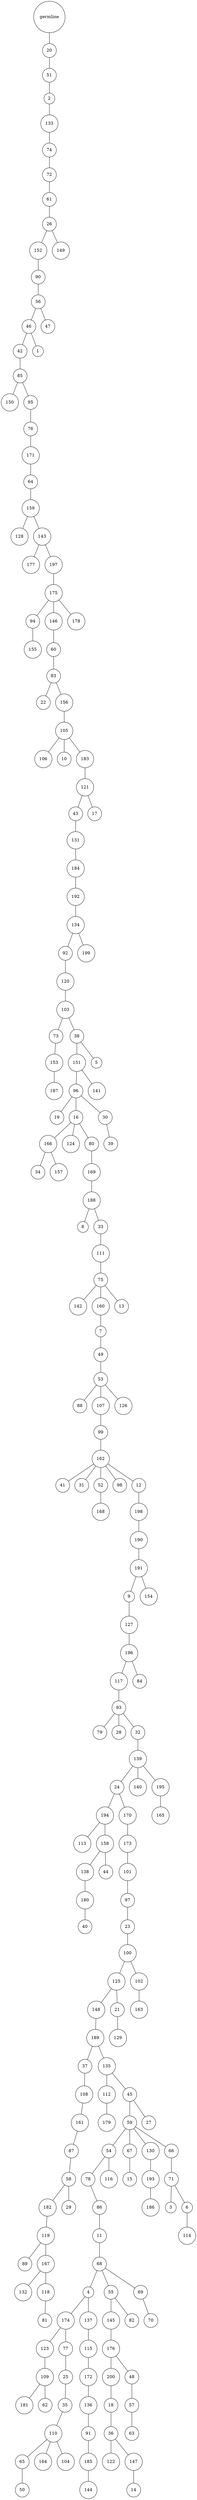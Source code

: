 graph {
	rankdir=UD;
	splines=line;
	node [shape=circle]
	"0x7eff9a28c4f0" [label="germline"];
	"0x7eff9a28c520" [label="20"];
	"0x7eff9a28c4f0" -- "0x7eff9a28c520" ;
	"0x7eff9a28c550" [label="51"];
	"0x7eff9a28c520" -- "0x7eff9a28c550" ;
	"0x7eff9a28c580" [label="2"];
	"0x7eff9a28c550" -- "0x7eff9a28c580" ;
	"0x7eff9a28c5b0" [label="133"];
	"0x7eff9a28c580" -- "0x7eff9a28c5b0" ;
	"0x7eff9a28c5e0" [label="74"];
	"0x7eff9a28c5b0" -- "0x7eff9a28c5e0" ;
	"0x7eff9a28c610" [label="72"];
	"0x7eff9a28c5e0" -- "0x7eff9a28c610" ;
	"0x7eff9a28c640" [label="61"];
	"0x7eff9a28c610" -- "0x7eff9a28c640" ;
	"0x7eff9a28c670" [label="26"];
	"0x7eff9a28c640" -- "0x7eff9a28c670" ;
	"0x7eff9a28c6a0" [label="152"];
	"0x7eff9a28c670" -- "0x7eff9a28c6a0" ;
	"0x7eff9a28c6d0" [label="90"];
	"0x7eff9a28c6a0" -- "0x7eff9a28c6d0" ;
	"0x7eff9a28c700" [label="56"];
	"0x7eff9a28c6d0" -- "0x7eff9a28c700" ;
	"0x7eff9a28c730" [label="46"];
	"0x7eff9a28c700" -- "0x7eff9a28c730" ;
	"0x7eff9a28c760" [label="42"];
	"0x7eff9a28c730" -- "0x7eff9a28c760" ;
	"0x7eff9a28c790" [label="85"];
	"0x7eff9a28c760" -- "0x7eff9a28c790" ;
	"0x7eff9a28c7c0" [label="150"];
	"0x7eff9a28c790" -- "0x7eff9a28c7c0" ;
	"0x7eff9a28c7f0" [label="95"];
	"0x7eff9a28c790" -- "0x7eff9a28c7f0" ;
	"0x7eff9a28c820" [label="76"];
	"0x7eff9a28c7f0" -- "0x7eff9a28c820" ;
	"0x7eff9a28c850" [label="171"];
	"0x7eff9a28c820" -- "0x7eff9a28c850" ;
	"0x7eff9a28c880" [label="64"];
	"0x7eff9a28c850" -- "0x7eff9a28c880" ;
	"0x7eff9a28c8b0" [label="159"];
	"0x7eff9a28c880" -- "0x7eff9a28c8b0" ;
	"0x7eff9a28c8e0" [label="128"];
	"0x7eff9a28c8b0" -- "0x7eff9a28c8e0" ;
	"0x7eff9a28c910" [label="143"];
	"0x7eff9a28c8b0" -- "0x7eff9a28c910" ;
	"0x7eff9a28c940" [label="177"];
	"0x7eff9a28c910" -- "0x7eff9a28c940" ;
	"0x7eff9a28c970" [label="197"];
	"0x7eff9a28c910" -- "0x7eff9a28c970" ;
	"0x7eff9a28c9a0" [label="175"];
	"0x7eff9a28c970" -- "0x7eff9a28c9a0" ;
	"0x7eff9a28c9d0" [label="94"];
	"0x7eff9a28c9a0" -- "0x7eff9a28c9d0" ;
	"0x7eff9a28ca00" [label="155"];
	"0x7eff9a28c9d0" -- "0x7eff9a28ca00" ;
	"0x7eff9a28ca30" [label="146"];
	"0x7eff9a28c9a0" -- "0x7eff9a28ca30" ;
	"0x7eff9a28ca60" [label="60"];
	"0x7eff9a28ca30" -- "0x7eff9a28ca60" ;
	"0x7eff9a28ca90" [label="83"];
	"0x7eff9a28ca60" -- "0x7eff9a28ca90" ;
	"0x7eff9a28cac0" [label="22"];
	"0x7eff9a28ca90" -- "0x7eff9a28cac0" ;
	"0x7eff9a28caf0" [label="156"];
	"0x7eff9a28ca90" -- "0x7eff9a28caf0" ;
	"0x7eff9a28cb20" [label="105"];
	"0x7eff9a28caf0" -- "0x7eff9a28cb20" ;
	"0x7eff9a28cb50" [label="106"];
	"0x7eff9a28cb20" -- "0x7eff9a28cb50" ;
	"0x7eff9a28cb80" [label="10"];
	"0x7eff9a28cb20" -- "0x7eff9a28cb80" ;
	"0x7eff9a28cbb0" [label="183"];
	"0x7eff9a28cb20" -- "0x7eff9a28cbb0" ;
	"0x7eff9a28cbe0" [label="121"];
	"0x7eff9a28cbb0" -- "0x7eff9a28cbe0" ;
	"0x7eff9a28cc10" [label="43"];
	"0x7eff9a28cbe0" -- "0x7eff9a28cc10" ;
	"0x7eff9a28cc40" [label="131"];
	"0x7eff9a28cc10" -- "0x7eff9a28cc40" ;
	"0x7eff9a28cc70" [label="184"];
	"0x7eff9a28cc40" -- "0x7eff9a28cc70" ;
	"0x7eff9a28cca0" [label="192"];
	"0x7eff9a28cc70" -- "0x7eff9a28cca0" ;
	"0x7eff9a28ccd0" [label="134"];
	"0x7eff9a28cca0" -- "0x7eff9a28ccd0" ;
	"0x7eff9a28cd00" [label="92"];
	"0x7eff9a28ccd0" -- "0x7eff9a28cd00" ;
	"0x7eff9a28cd30" [label="120"];
	"0x7eff9a28cd00" -- "0x7eff9a28cd30" ;
	"0x7eff9a28cd60" [label="103"];
	"0x7eff9a28cd30" -- "0x7eff9a28cd60" ;
	"0x7eff9a28cd90" [label="73"];
	"0x7eff9a28cd60" -- "0x7eff9a28cd90" ;
	"0x7eff9a28cdc0" [label="153"];
	"0x7eff9a28cd90" -- "0x7eff9a28cdc0" ;
	"0x7eff9a28cdf0" [label="187"];
	"0x7eff9a28cdc0" -- "0x7eff9a28cdf0" ;
	"0x7eff9a28ce20" [label="38"];
	"0x7eff9a28cd60" -- "0x7eff9a28ce20" ;
	"0x7eff9a28ce50" [label="151"];
	"0x7eff9a28ce20" -- "0x7eff9a28ce50" ;
	"0x7eff9a28ce80" [label="96"];
	"0x7eff9a28ce50" -- "0x7eff9a28ce80" ;
	"0x7eff9a28ceb0" [label="19"];
	"0x7eff9a28ce80" -- "0x7eff9a28ceb0" ;
	"0x7eff9a28cee0" [label="16"];
	"0x7eff9a28ce80" -- "0x7eff9a28cee0" ;
	"0x7eff9a28cf10" [label="166"];
	"0x7eff9a28cee0" -- "0x7eff9a28cf10" ;
	"0x7eff9a28cf40" [label="34"];
	"0x7eff9a28cf10" -- "0x7eff9a28cf40" ;
	"0x7eff9a28cf70" [label="157"];
	"0x7eff9a28cf10" -- "0x7eff9a28cf70" ;
	"0x7eff9a28cfa0" [label="124"];
	"0x7eff9a28cee0" -- "0x7eff9a28cfa0" ;
	"0x7eff9a28cfd0" [label="80"];
	"0x7eff9a28cee0" -- "0x7eff9a28cfd0" ;
	"0x7eff9a292040" [label="169"];
	"0x7eff9a28cfd0" -- "0x7eff9a292040" ;
	"0x7eff9a292070" [label="188"];
	"0x7eff9a292040" -- "0x7eff9a292070" ;
	"0x7eff9a2920a0" [label="8"];
	"0x7eff9a292070" -- "0x7eff9a2920a0" ;
	"0x7eff9a2920d0" [label="33"];
	"0x7eff9a292070" -- "0x7eff9a2920d0" ;
	"0x7eff9a292100" [label="111"];
	"0x7eff9a2920d0" -- "0x7eff9a292100" ;
	"0x7eff9a292130" [label="75"];
	"0x7eff9a292100" -- "0x7eff9a292130" ;
	"0x7eff9a292160" [label="142"];
	"0x7eff9a292130" -- "0x7eff9a292160" ;
	"0x7eff9a292190" [label="160"];
	"0x7eff9a292130" -- "0x7eff9a292190" ;
	"0x7eff9a2921c0" [label="7"];
	"0x7eff9a292190" -- "0x7eff9a2921c0" ;
	"0x7eff9a2921f0" [label="49"];
	"0x7eff9a2921c0" -- "0x7eff9a2921f0" ;
	"0x7eff9a292220" [label="53"];
	"0x7eff9a2921f0" -- "0x7eff9a292220" ;
	"0x7eff9a292250" [label="88"];
	"0x7eff9a292220" -- "0x7eff9a292250" ;
	"0x7eff9a292280" [label="107"];
	"0x7eff9a292220" -- "0x7eff9a292280" ;
	"0x7eff9a2922b0" [label="99"];
	"0x7eff9a292280" -- "0x7eff9a2922b0" ;
	"0x7eff9a2922e0" [label="162"];
	"0x7eff9a2922b0" -- "0x7eff9a2922e0" ;
	"0x7eff9a292310" [label="41"];
	"0x7eff9a2922e0" -- "0x7eff9a292310" ;
	"0x7eff9a292340" [label="31"];
	"0x7eff9a2922e0" -- "0x7eff9a292340" ;
	"0x7eff9a292370" [label="52"];
	"0x7eff9a2922e0" -- "0x7eff9a292370" ;
	"0x7eff9a2923a0" [label="168"];
	"0x7eff9a292370" -- "0x7eff9a2923a0" ;
	"0x7eff9a2923d0" [label="98"];
	"0x7eff9a2922e0" -- "0x7eff9a2923d0" ;
	"0x7eff9a292400" [label="12"];
	"0x7eff9a2922e0" -- "0x7eff9a292400" ;
	"0x7eff9a292430" [label="198"];
	"0x7eff9a292400" -- "0x7eff9a292430" ;
	"0x7eff9a292460" [label="190"];
	"0x7eff9a292430" -- "0x7eff9a292460" ;
	"0x7eff9a292490" [label="191"];
	"0x7eff9a292460" -- "0x7eff9a292490" ;
	"0x7eff9a2924c0" [label="9"];
	"0x7eff9a292490" -- "0x7eff9a2924c0" ;
	"0x7eff9a2924f0" [label="127"];
	"0x7eff9a2924c0" -- "0x7eff9a2924f0" ;
	"0x7eff9a292520" [label="196"];
	"0x7eff9a2924f0" -- "0x7eff9a292520" ;
	"0x7eff9a292550" [label="117"];
	"0x7eff9a292520" -- "0x7eff9a292550" ;
	"0x7eff9a292580" [label="93"];
	"0x7eff9a292550" -- "0x7eff9a292580" ;
	"0x7eff9a2925b0" [label="79"];
	"0x7eff9a292580" -- "0x7eff9a2925b0" ;
	"0x7eff9a2925e0" [label="28"];
	"0x7eff9a292580" -- "0x7eff9a2925e0" ;
	"0x7eff9a292610" [label="32"];
	"0x7eff9a292580" -- "0x7eff9a292610" ;
	"0x7eff9a292640" [label="139"];
	"0x7eff9a292610" -- "0x7eff9a292640" ;
	"0x7eff9a292670" [label="24"];
	"0x7eff9a292640" -- "0x7eff9a292670" ;
	"0x7eff9a2926a0" [label="194"];
	"0x7eff9a292670" -- "0x7eff9a2926a0" ;
	"0x7eff9a2926d0" [label="113"];
	"0x7eff9a2926a0" -- "0x7eff9a2926d0" ;
	"0x7eff9a292700" [label="158"];
	"0x7eff9a2926a0" -- "0x7eff9a292700" ;
	"0x7eff9a292730" [label="138"];
	"0x7eff9a292700" -- "0x7eff9a292730" ;
	"0x7eff9a292760" [label="180"];
	"0x7eff9a292730" -- "0x7eff9a292760" ;
	"0x7eff9a292790" [label="40"];
	"0x7eff9a292760" -- "0x7eff9a292790" ;
	"0x7eff9a2927c0" [label="44"];
	"0x7eff9a292700" -- "0x7eff9a2927c0" ;
	"0x7eff9a2927f0" [label="170"];
	"0x7eff9a292670" -- "0x7eff9a2927f0" ;
	"0x7eff9a292820" [label="173"];
	"0x7eff9a2927f0" -- "0x7eff9a292820" ;
	"0x7eff9a292850" [label="101"];
	"0x7eff9a292820" -- "0x7eff9a292850" ;
	"0x7eff9a292880" [label="97"];
	"0x7eff9a292850" -- "0x7eff9a292880" ;
	"0x7eff9a2928b0" [label="23"];
	"0x7eff9a292880" -- "0x7eff9a2928b0" ;
	"0x7eff9a2928e0" [label="100"];
	"0x7eff9a2928b0" -- "0x7eff9a2928e0" ;
	"0x7eff9a292910" [label="125"];
	"0x7eff9a2928e0" -- "0x7eff9a292910" ;
	"0x7eff9a292940" [label="148"];
	"0x7eff9a292910" -- "0x7eff9a292940" ;
	"0x7eff9a292970" [label="189"];
	"0x7eff9a292940" -- "0x7eff9a292970" ;
	"0x7eff9a2929a0" [label="37"];
	"0x7eff9a292970" -- "0x7eff9a2929a0" ;
	"0x7eff9a2929d0" [label="108"];
	"0x7eff9a2929a0" -- "0x7eff9a2929d0" ;
	"0x7eff9a292a00" [label="161"];
	"0x7eff9a2929d0" -- "0x7eff9a292a00" ;
	"0x7eff9a292a30" [label="87"];
	"0x7eff9a292a00" -- "0x7eff9a292a30" ;
	"0x7eff9a292a60" [label="58"];
	"0x7eff9a292a30" -- "0x7eff9a292a60" ;
	"0x7eff9a292a90" [label="182"];
	"0x7eff9a292a60" -- "0x7eff9a292a90" ;
	"0x7eff9a292ac0" [label="119"];
	"0x7eff9a292a90" -- "0x7eff9a292ac0" ;
	"0x7eff9a292af0" [label="89"];
	"0x7eff9a292ac0" -- "0x7eff9a292af0" ;
	"0x7eff9a292b20" [label="167"];
	"0x7eff9a292ac0" -- "0x7eff9a292b20" ;
	"0x7eff9a292b50" [label="132"];
	"0x7eff9a292b20" -- "0x7eff9a292b50" ;
	"0x7eff9a292b80" [label="118"];
	"0x7eff9a292b20" -- "0x7eff9a292b80" ;
	"0x7eff9a292bb0" [label="81"];
	"0x7eff9a292b80" -- "0x7eff9a292bb0" ;
	"0x7eff9a292be0" [label="29"];
	"0x7eff9a292a60" -- "0x7eff9a292be0" ;
	"0x7eff9a292c10" [label="135"];
	"0x7eff9a292970" -- "0x7eff9a292c10" ;
	"0x7eff9a292c40" [label="112"];
	"0x7eff9a292c10" -- "0x7eff9a292c40" ;
	"0x7eff9a292c70" [label="179"];
	"0x7eff9a292c40" -- "0x7eff9a292c70" ;
	"0x7eff9a292ca0" [label="45"];
	"0x7eff9a292c10" -- "0x7eff9a292ca0" ;
	"0x7eff9a292cd0" [label="59"];
	"0x7eff9a292ca0" -- "0x7eff9a292cd0" ;
	"0x7eff9a292d00" [label="54"];
	"0x7eff9a292cd0" -- "0x7eff9a292d00" ;
	"0x7eff9a292d30" [label="78"];
	"0x7eff9a292d00" -- "0x7eff9a292d30" ;
	"0x7eff9a292d60" [label="86"];
	"0x7eff9a292d30" -- "0x7eff9a292d60" ;
	"0x7eff9a292d90" [label="11"];
	"0x7eff9a292d60" -- "0x7eff9a292d90" ;
	"0x7eff9a292dc0" [label="68"];
	"0x7eff9a292d90" -- "0x7eff9a292dc0" ;
	"0x7eff9a292df0" [label="4"];
	"0x7eff9a292dc0" -- "0x7eff9a292df0" ;
	"0x7eff9a292e20" [label="174"];
	"0x7eff9a292df0" -- "0x7eff9a292e20" ;
	"0x7eff9a292e50" [label="123"];
	"0x7eff9a292e20" -- "0x7eff9a292e50" ;
	"0x7eff9a292e80" [label="109"];
	"0x7eff9a292e50" -- "0x7eff9a292e80" ;
	"0x7eff9a292eb0" [label="181"];
	"0x7eff9a292e80" -- "0x7eff9a292eb0" ;
	"0x7eff9a292ee0" [label="62"];
	"0x7eff9a292e80" -- "0x7eff9a292ee0" ;
	"0x7eff9a292f10" [label="77"];
	"0x7eff9a292e20" -- "0x7eff9a292f10" ;
	"0x7eff9a292f40" [label="25"];
	"0x7eff9a292f10" -- "0x7eff9a292f40" ;
	"0x7eff9a292f70" [label="35"];
	"0x7eff9a292f40" -- "0x7eff9a292f70" ;
	"0x7eff9a292fa0" [label="110"];
	"0x7eff9a292f70" -- "0x7eff9a292fa0" ;
	"0x7eff9a292fd0" [label="65"];
	"0x7eff9a292fa0" -- "0x7eff9a292fd0" ;
	"0x7eff9a297040" [label="50"];
	"0x7eff9a292fd0" -- "0x7eff9a297040" ;
	"0x7eff9a297070" [label="164"];
	"0x7eff9a292fa0" -- "0x7eff9a297070" ;
	"0x7eff9a2970a0" [label="104"];
	"0x7eff9a292fa0" -- "0x7eff9a2970a0" ;
	"0x7eff9a2970d0" [label="137"];
	"0x7eff9a292df0" -- "0x7eff9a2970d0" ;
	"0x7eff9a297100" [label="115"];
	"0x7eff9a2970d0" -- "0x7eff9a297100" ;
	"0x7eff9a297130" [label="172"];
	"0x7eff9a297100" -- "0x7eff9a297130" ;
	"0x7eff9a297160" [label="136"];
	"0x7eff9a297130" -- "0x7eff9a297160" ;
	"0x7eff9a297190" [label="91"];
	"0x7eff9a297160" -- "0x7eff9a297190" ;
	"0x7eff9a2971c0" [label="185"];
	"0x7eff9a297190" -- "0x7eff9a2971c0" ;
	"0x7eff9a2971f0" [label="144"];
	"0x7eff9a2971c0" -- "0x7eff9a2971f0" ;
	"0x7eff9a297220" [label="55"];
	"0x7eff9a292dc0" -- "0x7eff9a297220" ;
	"0x7eff9a297250" [label="145"];
	"0x7eff9a297220" -- "0x7eff9a297250" ;
	"0x7eff9a297280" [label="176"];
	"0x7eff9a297250" -- "0x7eff9a297280" ;
	"0x7eff9a2972b0" [label="200"];
	"0x7eff9a297280" -- "0x7eff9a2972b0" ;
	"0x7eff9a2972e0" [label="18"];
	"0x7eff9a2972b0" -- "0x7eff9a2972e0" ;
	"0x7eff9a297310" [label="36"];
	"0x7eff9a2972e0" -- "0x7eff9a297310" ;
	"0x7eff9a297340" [label="122"];
	"0x7eff9a297310" -- "0x7eff9a297340" ;
	"0x7eff9a297370" [label="147"];
	"0x7eff9a297310" -- "0x7eff9a297370" ;
	"0x7eff9a2973a0" [label="14"];
	"0x7eff9a297370" -- "0x7eff9a2973a0" ;
	"0x7eff9a2973d0" [label="48"];
	"0x7eff9a297280" -- "0x7eff9a2973d0" ;
	"0x7eff9a297400" [label="57"];
	"0x7eff9a2973d0" -- "0x7eff9a297400" ;
	"0x7eff9a297430" [label="63"];
	"0x7eff9a297400" -- "0x7eff9a297430" ;
	"0x7eff9a297460" [label="82"];
	"0x7eff9a297220" -- "0x7eff9a297460" ;
	"0x7eff9a297490" [label="69"];
	"0x7eff9a292dc0" -- "0x7eff9a297490" ;
	"0x7eff9a2974c0" [label="70"];
	"0x7eff9a297490" -- "0x7eff9a2974c0" ;
	"0x7eff9a2974f0" [label="116"];
	"0x7eff9a292d00" -- "0x7eff9a2974f0" ;
	"0x7eff9a297520" [label="67"];
	"0x7eff9a292cd0" -- "0x7eff9a297520" ;
	"0x7eff9a297550" [label="15"];
	"0x7eff9a297520" -- "0x7eff9a297550" ;
	"0x7eff9a297580" [label="130"];
	"0x7eff9a292cd0" -- "0x7eff9a297580" ;
	"0x7eff9a2975b0" [label="193"];
	"0x7eff9a297580" -- "0x7eff9a2975b0" ;
	"0x7eff9a2975e0" [label="186"];
	"0x7eff9a2975b0" -- "0x7eff9a2975e0" ;
	"0x7eff9a297610" [label="66"];
	"0x7eff9a292cd0" -- "0x7eff9a297610" ;
	"0x7eff9a297640" [label="71"];
	"0x7eff9a297610" -- "0x7eff9a297640" ;
	"0x7eff9a297670" [label="3"];
	"0x7eff9a297640" -- "0x7eff9a297670" ;
	"0x7eff9a2976a0" [label="6"];
	"0x7eff9a297640" -- "0x7eff9a2976a0" ;
	"0x7eff9a2976d0" [label="114"];
	"0x7eff9a2976a0" -- "0x7eff9a2976d0" ;
	"0x7eff9a297700" [label="27"];
	"0x7eff9a292ca0" -- "0x7eff9a297700" ;
	"0x7eff9a297730" [label="21"];
	"0x7eff9a292910" -- "0x7eff9a297730" ;
	"0x7eff9a297760" [label="129"];
	"0x7eff9a297730" -- "0x7eff9a297760" ;
	"0x7eff9a297790" [label="102"];
	"0x7eff9a2928e0" -- "0x7eff9a297790" ;
	"0x7eff9a2977c0" [label="163"];
	"0x7eff9a297790" -- "0x7eff9a2977c0" ;
	"0x7eff9a2977f0" [label="140"];
	"0x7eff9a292640" -- "0x7eff9a2977f0" ;
	"0x7eff9a297820" [label="195"];
	"0x7eff9a292640" -- "0x7eff9a297820" ;
	"0x7eff9a297850" [label="165"];
	"0x7eff9a297820" -- "0x7eff9a297850" ;
	"0x7eff9a297880" [label="84"];
	"0x7eff9a292520" -- "0x7eff9a297880" ;
	"0x7eff9a2978b0" [label="154"];
	"0x7eff9a292490" -- "0x7eff9a2978b0" ;
	"0x7eff9a2978e0" [label="126"];
	"0x7eff9a292220" -- "0x7eff9a2978e0" ;
	"0x7eff9a297910" [label="13"];
	"0x7eff9a292130" -- "0x7eff9a297910" ;
	"0x7eff9a297940" [label="30"];
	"0x7eff9a28ce80" -- "0x7eff9a297940" ;
	"0x7eff9a297970" [label="39"];
	"0x7eff9a297940" -- "0x7eff9a297970" ;
	"0x7eff9a2979a0" [label="141"];
	"0x7eff9a28ce50" -- "0x7eff9a2979a0" ;
	"0x7eff9a2979d0" [label="5"];
	"0x7eff9a28ce20" -- "0x7eff9a2979d0" ;
	"0x7eff9a297a00" [label="199"];
	"0x7eff9a28ccd0" -- "0x7eff9a297a00" ;
	"0x7eff9a297a30" [label="17"];
	"0x7eff9a28cbe0" -- "0x7eff9a297a30" ;
	"0x7eff9a297a60" [label="178"];
	"0x7eff9a28c9a0" -- "0x7eff9a297a60" ;
	"0x7eff9a297a90" [label="1"];
	"0x7eff9a28c730" -- "0x7eff9a297a90" ;
	"0x7eff9a297ac0" [label="47"];
	"0x7eff9a28c700" -- "0x7eff9a297ac0" ;
	"0x7eff9a297af0" [label="149"];
	"0x7eff9a28c670" -- "0x7eff9a297af0" ;
}
